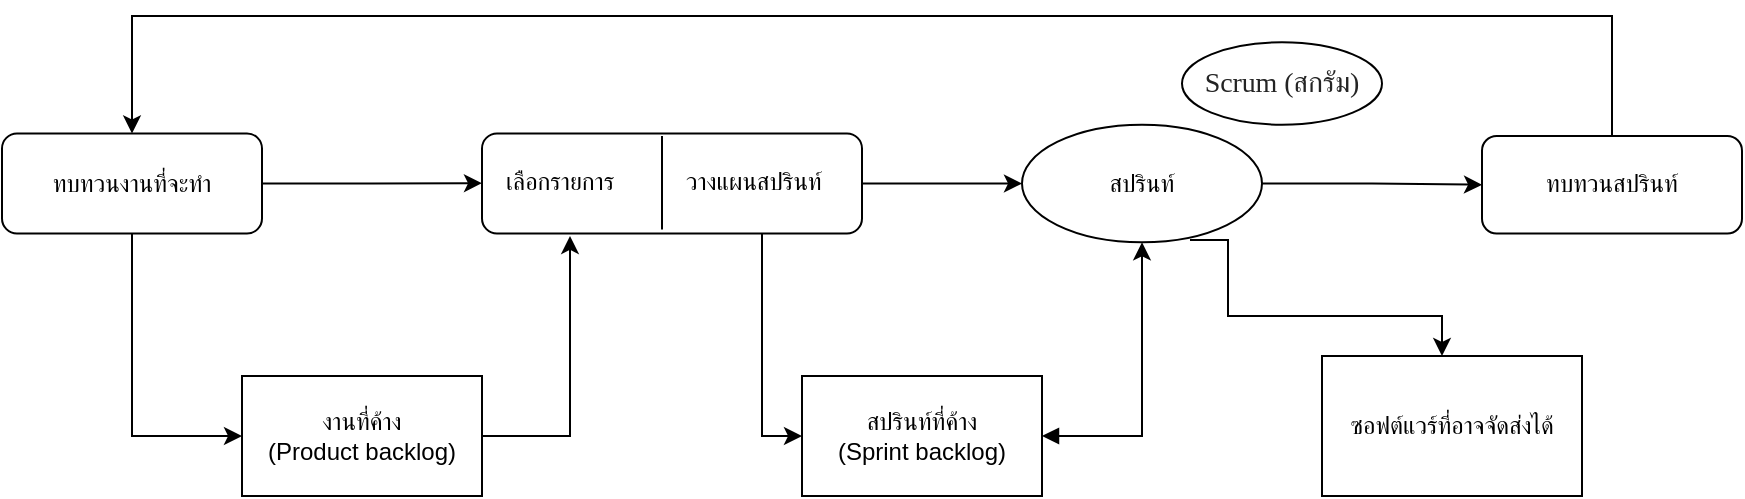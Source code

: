<mxfile version="24.1.0" type="device">
  <diagram name="Page-1" id="lw-tsYWXk4Y7dyKZj25H">
    <mxGraphModel dx="1434" dy="844" grid="1" gridSize="10" guides="1" tooltips="1" connect="1" arrows="1" fold="1" page="1" pageScale="1" pageWidth="1100" pageHeight="850" math="0" shadow="0">
      <root>
        <mxCell id="0" />
        <mxCell id="1" parent="0" />
        <mxCell id="QWbdxL-zyG75ebXD1PvB-18" style="edgeStyle=orthogonalEdgeStyle;rounded=0;orthogonalLoop=1;jettySize=auto;html=1;exitX=1;exitY=0.5;exitDx=0;exitDy=0;" edge="1" parent="1" source="QWbdxL-zyG75ebXD1PvB-4" target="QWbdxL-zyG75ebXD1PvB-12">
          <mxGeometry relative="1" as="geometry" />
        </mxCell>
        <mxCell id="QWbdxL-zyG75ebXD1PvB-4" value="" style="rounded=1;whiteSpace=wrap;html=1;" vertex="1" parent="1">
          <mxGeometry x="310" y="108.75" width="190" height="50" as="geometry" />
        </mxCell>
        <mxCell id="QWbdxL-zyG75ebXD1PvB-15" style="edgeStyle=orthogonalEdgeStyle;rounded=0;orthogonalLoop=1;jettySize=auto;html=1;exitX=1;exitY=0.5;exitDx=0;exitDy=0;" edge="1" parent="1" source="QWbdxL-zyG75ebXD1PvB-2">
          <mxGeometry relative="1" as="geometry">
            <mxPoint x="310" y="133.6" as="targetPoint" />
          </mxGeometry>
        </mxCell>
        <mxCell id="QWbdxL-zyG75ebXD1PvB-21" style="edgeStyle=orthogonalEdgeStyle;rounded=0;orthogonalLoop=1;jettySize=auto;html=1;exitX=0.5;exitY=1;exitDx=0;exitDy=0;entryX=0;entryY=0.5;entryDx=0;entryDy=0;" edge="1" parent="1" source="QWbdxL-zyG75ebXD1PvB-2" target="QWbdxL-zyG75ebXD1PvB-9">
          <mxGeometry relative="1" as="geometry" />
        </mxCell>
        <mxCell id="QWbdxL-zyG75ebXD1PvB-2" value="ทบทวนงานที่จะทำ" style="rounded=1;whiteSpace=wrap;html=1;" vertex="1" parent="1">
          <mxGeometry x="70" y="108.75" width="130" height="50" as="geometry" />
        </mxCell>
        <mxCell id="QWbdxL-zyG75ebXD1PvB-3" value="เลือกรายการ" style="text;whiteSpace=wrap;" vertex="1" parent="1">
          <mxGeometry x="320" y="118.75" width="100" height="40" as="geometry" />
        </mxCell>
        <mxCell id="QWbdxL-zyG75ebXD1PvB-23" style="edgeStyle=orthogonalEdgeStyle;rounded=0;orthogonalLoop=1;jettySize=auto;html=1;exitX=0.5;exitY=1;exitDx=0;exitDy=0;entryX=0;entryY=0.5;entryDx=0;entryDy=0;" edge="1" parent="1" source="QWbdxL-zyG75ebXD1PvB-5" target="QWbdxL-zyG75ebXD1PvB-10">
          <mxGeometry relative="1" as="geometry" />
        </mxCell>
        <mxCell id="QWbdxL-zyG75ebXD1PvB-5" value="วางแผนสปรินท์" style="text;whiteSpace=wrap;" vertex="1" parent="1">
          <mxGeometry x="410" y="118.75" width="80" height="40" as="geometry" />
        </mxCell>
        <mxCell id="QWbdxL-zyG75ebXD1PvB-20" style="edgeStyle=orthogonalEdgeStyle;rounded=0;orthogonalLoop=1;jettySize=auto;html=1;exitX=0.5;exitY=0;exitDx=0;exitDy=0;entryX=0.5;entryY=0;entryDx=0;entryDy=0;" edge="1" parent="1" source="QWbdxL-zyG75ebXD1PvB-7" target="QWbdxL-zyG75ebXD1PvB-2">
          <mxGeometry relative="1" as="geometry">
            <Array as="points">
              <mxPoint x="875" y="50" />
              <mxPoint x="135" y="50" />
            </Array>
          </mxGeometry>
        </mxCell>
        <mxCell id="QWbdxL-zyG75ebXD1PvB-7" value="ทบทวนสปรินท์" style="rounded=1;whiteSpace=wrap;html=1;" vertex="1" parent="1">
          <mxGeometry x="810" y="110" width="130" height="48.75" as="geometry" />
        </mxCell>
        <mxCell id="QWbdxL-zyG75ebXD1PvB-9" value="งานที่ค้าง &lt;br&gt;(Product backlog)" style="rounded=0;whiteSpace=wrap;html=1;" vertex="1" parent="1">
          <mxGeometry x="190" y="230" width="120" height="60" as="geometry" />
        </mxCell>
        <mxCell id="QWbdxL-zyG75ebXD1PvB-24" style="edgeStyle=orthogonalEdgeStyle;rounded=0;orthogonalLoop=1;jettySize=auto;html=1;exitX=1;exitY=0.5;exitDx=0;exitDy=0;entryX=0.5;entryY=1;entryDx=0;entryDy=0;startArrow=block;startFill=1;" edge="1" parent="1" source="QWbdxL-zyG75ebXD1PvB-10" target="QWbdxL-zyG75ebXD1PvB-12">
          <mxGeometry relative="1" as="geometry" />
        </mxCell>
        <mxCell id="QWbdxL-zyG75ebXD1PvB-10" value="สปรินท์ที่ค้าง &lt;br&gt;(Sprint backlog)" style="rounded=0;whiteSpace=wrap;html=1;" vertex="1" parent="1">
          <mxGeometry x="470" y="230" width="120" height="60" as="geometry" />
        </mxCell>
        <mxCell id="QWbdxL-zyG75ebXD1PvB-11" value="ซอฟต์แวร์ที่อาจจัดส่งได้" style="rounded=0;whiteSpace=wrap;html=1;" vertex="1" parent="1">
          <mxGeometry x="730" y="220" width="130" height="70" as="geometry" />
        </mxCell>
        <mxCell id="QWbdxL-zyG75ebXD1PvB-19" style="edgeStyle=orthogonalEdgeStyle;rounded=0;orthogonalLoop=1;jettySize=auto;html=1;exitX=1;exitY=0.5;exitDx=0;exitDy=0;entryX=0;entryY=0.5;entryDx=0;entryDy=0;" edge="1" parent="1" source="QWbdxL-zyG75ebXD1PvB-12" target="QWbdxL-zyG75ebXD1PvB-7">
          <mxGeometry relative="1" as="geometry" />
        </mxCell>
        <mxCell id="QWbdxL-zyG75ebXD1PvB-25" style="edgeStyle=orthogonalEdgeStyle;rounded=0;orthogonalLoop=1;jettySize=auto;html=1;exitX=0.7;exitY=0.981;exitDx=0;exitDy=0;exitPerimeter=0;" edge="1" parent="1" source="QWbdxL-zyG75ebXD1PvB-12" target="QWbdxL-zyG75ebXD1PvB-11">
          <mxGeometry relative="1" as="geometry">
            <Array as="points">
              <mxPoint x="683" y="162" />
              <mxPoint x="683" y="200" />
              <mxPoint x="790" y="200" />
            </Array>
          </mxGeometry>
        </mxCell>
        <mxCell id="QWbdxL-zyG75ebXD1PvB-12" value="สปรินท์" style="ellipse;whiteSpace=wrap;html=1;" vertex="1" parent="1">
          <mxGeometry x="580" y="104.38" width="120" height="58.75" as="geometry" />
        </mxCell>
        <mxCell id="QWbdxL-zyG75ebXD1PvB-13" value="&lt;span style=&quot;color: rgb(36, 36, 36); font-family: source-serif-pro, Georgia, Cambria, &amp;quot;Times New Roman&amp;quot;, Times, serif; letter-spacing: -0.054px; text-align: start; background-color: rgb(255, 255, 255);&quot;&gt;&lt;font style=&quot;font-size: 14px;&quot;&gt;Scrum (สกรัม)&lt;/font&gt;&lt;/span&gt;" style="ellipse;whiteSpace=wrap;html=1;" vertex="1" parent="1">
          <mxGeometry x="660" y="63.13" width="100" height="41.25" as="geometry" />
        </mxCell>
        <mxCell id="QWbdxL-zyG75ebXD1PvB-16" value="" style="endArrow=none;html=1;rounded=0;exitX=0.8;exitY=0.951;exitDx=0;exitDy=0;exitPerimeter=0;" edge="1" parent="1" source="QWbdxL-zyG75ebXD1PvB-3">
          <mxGeometry width="50" height="50" relative="1" as="geometry">
            <mxPoint x="400" y="150" as="sourcePoint" />
            <mxPoint x="400" y="110" as="targetPoint" />
          </mxGeometry>
        </mxCell>
        <mxCell id="QWbdxL-zyG75ebXD1PvB-22" style="edgeStyle=orthogonalEdgeStyle;rounded=0;orthogonalLoop=1;jettySize=auto;html=1;exitX=1;exitY=0.5;exitDx=0;exitDy=0;entryX=0.34;entryY=1.031;entryDx=0;entryDy=0;entryPerimeter=0;" edge="1" parent="1" source="QWbdxL-zyG75ebXD1PvB-9" target="QWbdxL-zyG75ebXD1PvB-3">
          <mxGeometry relative="1" as="geometry" />
        </mxCell>
      </root>
    </mxGraphModel>
  </diagram>
</mxfile>
